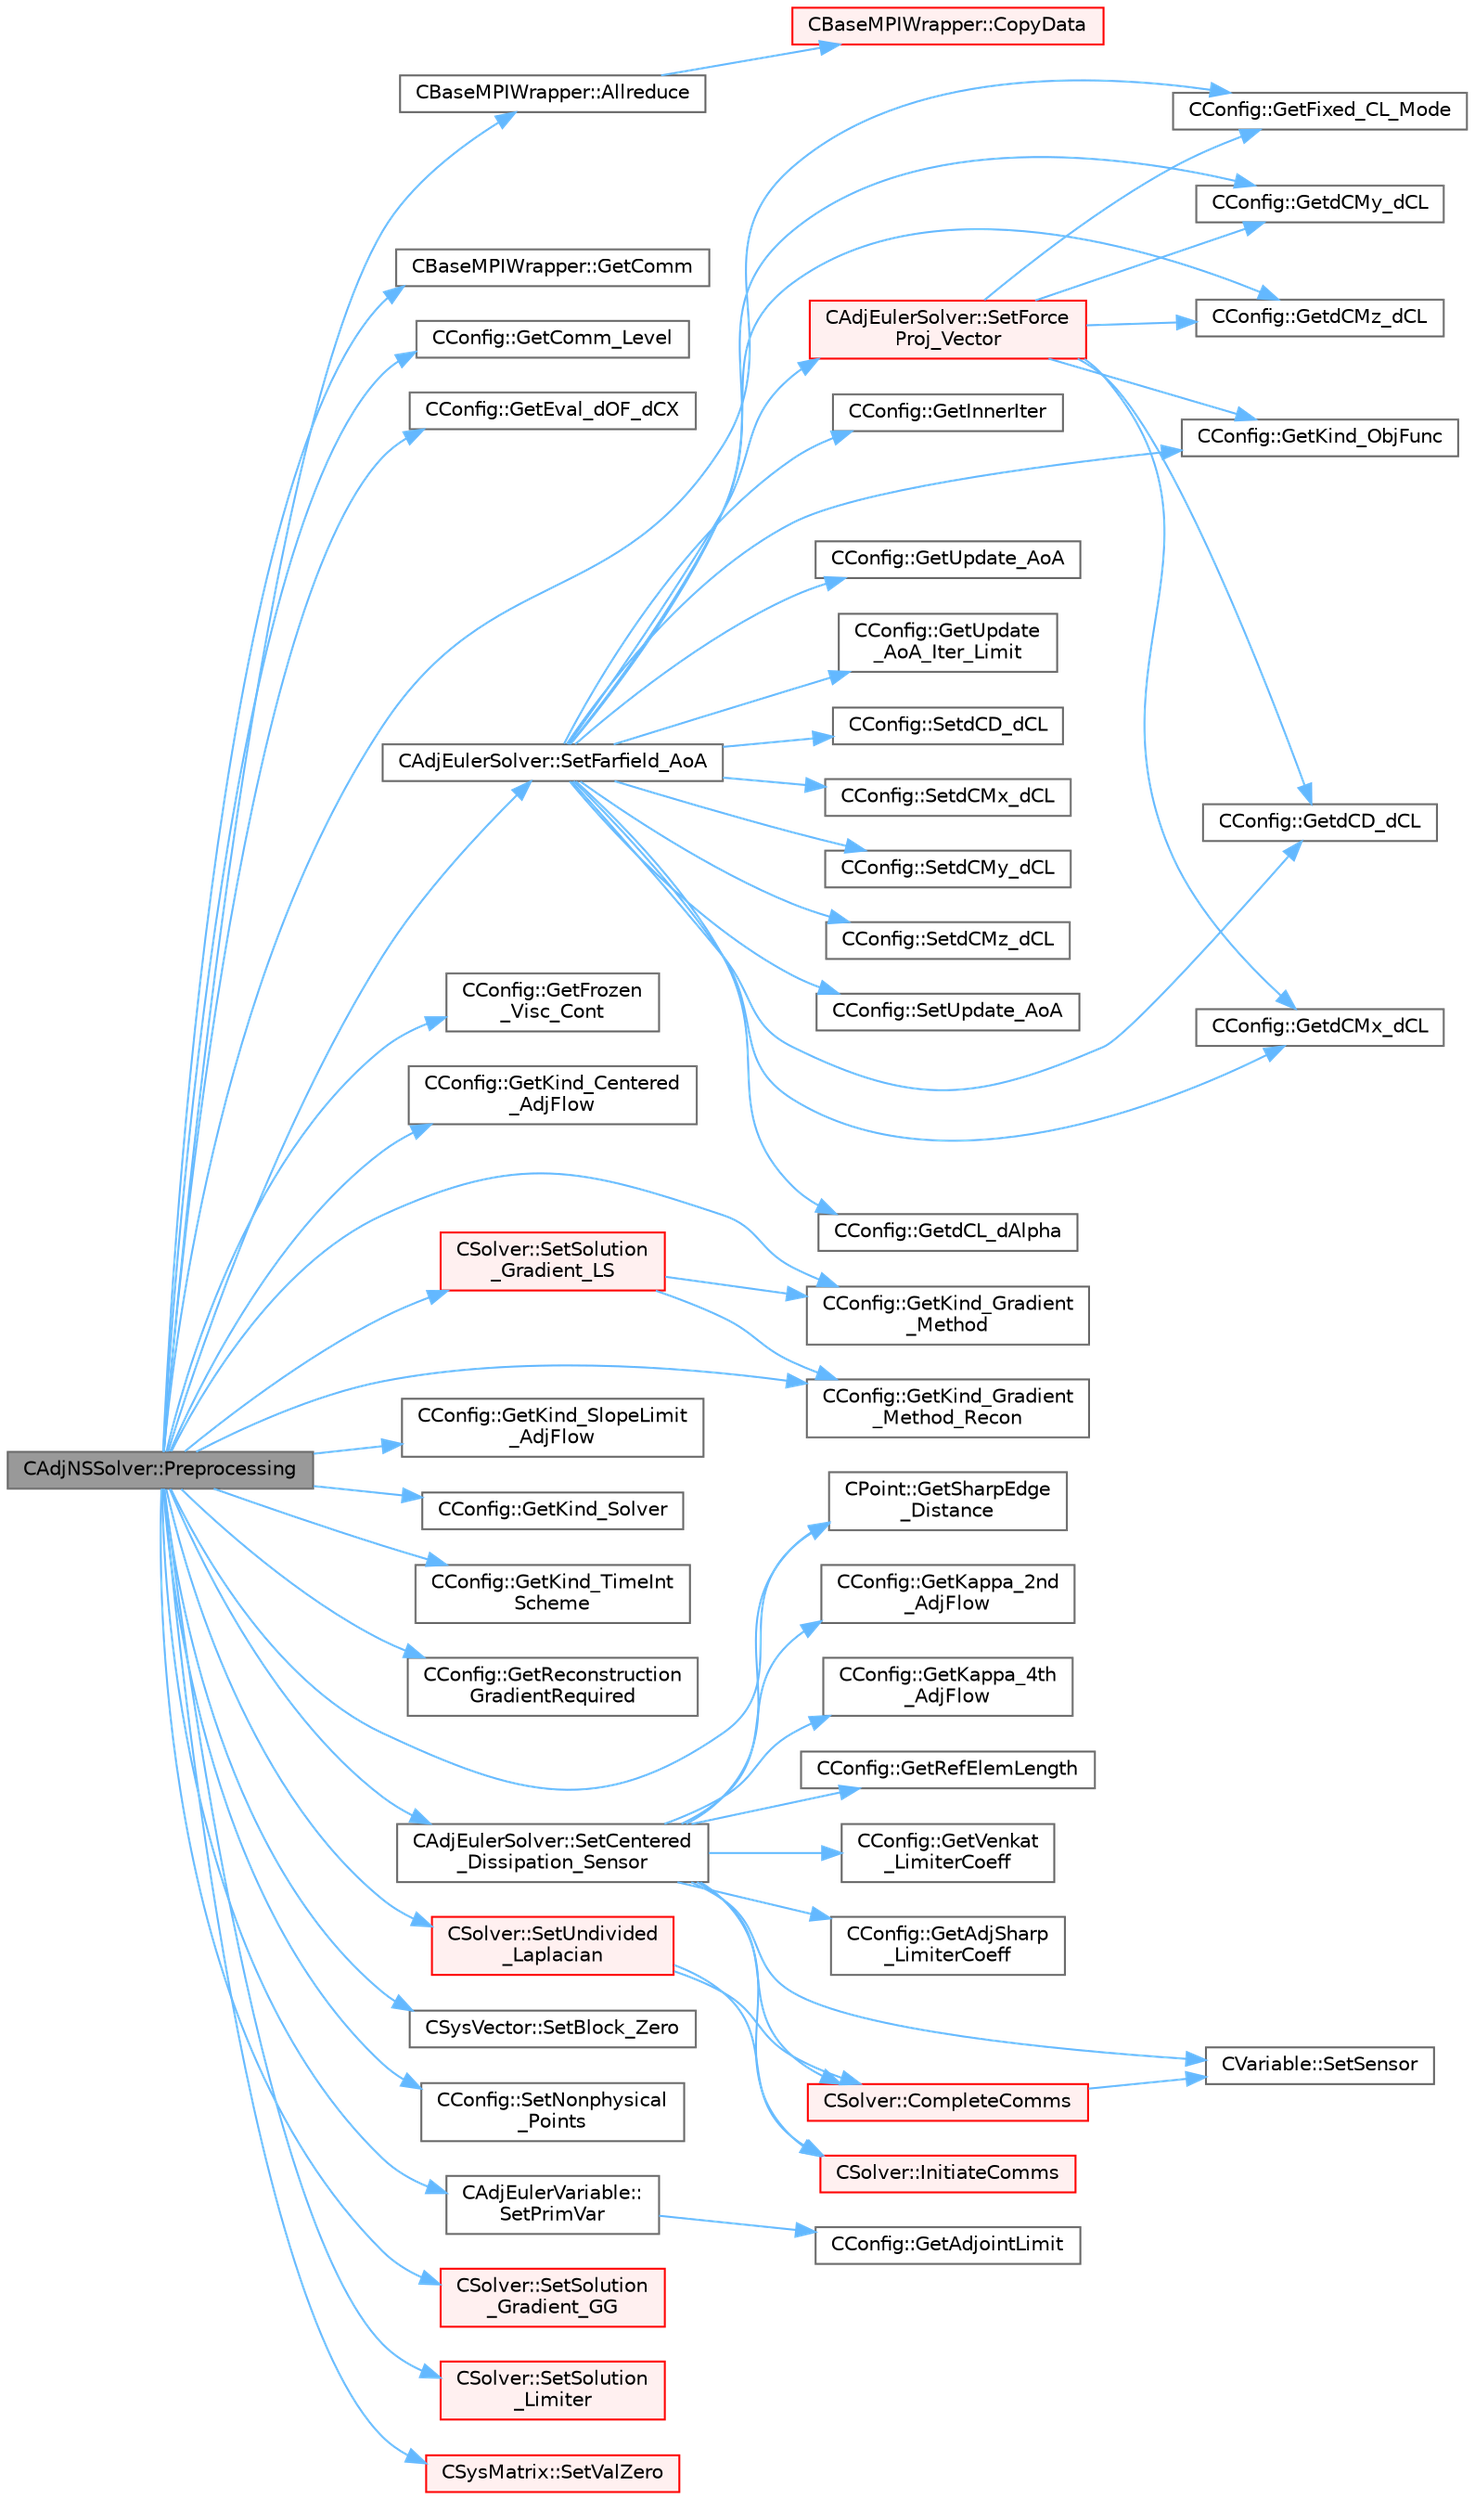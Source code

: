 digraph "CAdjNSSolver::Preprocessing"
{
 // LATEX_PDF_SIZE
  bgcolor="transparent";
  edge [fontname=Helvetica,fontsize=10,labelfontname=Helvetica,labelfontsize=10];
  node [fontname=Helvetica,fontsize=10,shape=box,height=0.2,width=0.4];
  rankdir="LR";
  Node1 [id="Node000001",label="CAdjNSSolver::Preprocessing",height=0.2,width=0.4,color="gray40", fillcolor="grey60", style="filled", fontcolor="black",tooltip="Restart residual and compute gradients."];
  Node1 -> Node2 [id="edge1_Node000001_Node000002",color="steelblue1",style="solid",tooltip=" "];
  Node2 [id="Node000002",label="CBaseMPIWrapper::Allreduce",height=0.2,width=0.4,color="grey40", fillcolor="white", style="filled",URL="$classCBaseMPIWrapper.html#a381d4b3738c09d92ee1ae9f89715b541",tooltip=" "];
  Node2 -> Node3 [id="edge2_Node000002_Node000003",color="steelblue1",style="solid",tooltip=" "];
  Node3 [id="Node000003",label="CBaseMPIWrapper::CopyData",height=0.2,width=0.4,color="red", fillcolor="#FFF0F0", style="filled",URL="$classCBaseMPIWrapper.html#a3c28692a4cab67ad0f81d18273db3d23",tooltip=" "];
  Node1 -> Node6 [id="edge3_Node000001_Node000006",color="steelblue1",style="solid",tooltip=" "];
  Node6 [id="Node000006",label="CBaseMPIWrapper::GetComm",height=0.2,width=0.4,color="grey40", fillcolor="white", style="filled",URL="$classCBaseMPIWrapper.html#a8154391fc3522954802889d81d4ef5da",tooltip=" "];
  Node1 -> Node7 [id="edge4_Node000001_Node000007",color="steelblue1",style="solid",tooltip=" "];
  Node7 [id="Node000007",label="CConfig::GetComm_Level",height=0.2,width=0.4,color="grey40", fillcolor="white", style="filled",URL="$classCConfig.html#aa495414133c826e5f6651d4ce82d0ef6",tooltip="Get the level of MPI communications to be performed."];
  Node1 -> Node8 [id="edge5_Node000001_Node000008",color="steelblue1",style="solid",tooltip=" "];
  Node8 [id="Node000008",label="CConfig::GetEval_dOF_dCX",height=0.2,width=0.4,color="grey40", fillcolor="white", style="filled",URL="$classCConfig.html#ab090a18d19d62ffc6fbf89f195eed16e",tooltip="Get information about whether to use fixed CL mode."];
  Node1 -> Node9 [id="edge6_Node000001_Node000009",color="steelblue1",style="solid",tooltip=" "];
  Node9 [id="Node000009",label="CConfig::GetFixed_CL_Mode",height=0.2,width=0.4,color="grey40", fillcolor="white", style="filled",URL="$classCConfig.html#ae688e355a74025050498d8c03aee35b2",tooltip="Get information about whether to use fixed CL mode."];
  Node1 -> Node10 [id="edge7_Node000001_Node000010",color="steelblue1",style="solid",tooltip=" "];
  Node10 [id="Node000010",label="CConfig::GetFrozen\l_Visc_Cont",height=0.2,width=0.4,color="grey40", fillcolor="white", style="filled",URL="$classCConfig.html#a693b7f150eb8b7a455e4174d4af744b8",tooltip="Provides information about the way in which the turbulence will be treated by the cont...."];
  Node1 -> Node11 [id="edge8_Node000001_Node000011",color="steelblue1",style="solid",tooltip=" "];
  Node11 [id="Node000011",label="CConfig::GetKind_Centered\l_AdjFlow",height=0.2,width=0.4,color="grey40", fillcolor="white", style="filled",URL="$classCConfig.html#aef335760724e0367ef46cd2714ce236d",tooltip="Get the kind of center convective numerical scheme for the adjoint flow equations."];
  Node1 -> Node12 [id="edge9_Node000001_Node000012",color="steelblue1",style="solid",tooltip=" "];
  Node12 [id="Node000012",label="CConfig::GetKind_Gradient\l_Method",height=0.2,width=0.4,color="grey40", fillcolor="white", style="filled",URL="$classCConfig.html#a83d5144467a2c2fa78a7f9cc19026421",tooltip="Get the kind of method for computation of spatial gradients used for viscous and source terms."];
  Node1 -> Node13 [id="edge10_Node000001_Node000013",color="steelblue1",style="solid",tooltip=" "];
  Node13 [id="Node000013",label="CConfig::GetKind_Gradient\l_Method_Recon",height=0.2,width=0.4,color="grey40", fillcolor="white", style="filled",URL="$classCConfig.html#af59700a2ce4edce862248ba52bdca025",tooltip="Get the kind of method for computation of spatial gradients used for upwind reconstruction."];
  Node1 -> Node14 [id="edge11_Node000001_Node000014",color="steelblue1",style="solid",tooltip=" "];
  Node14 [id="Node000014",label="CConfig::GetKind_SlopeLimit\l_AdjFlow",height=0.2,width=0.4,color="grey40", fillcolor="white", style="filled",URL="$classCConfig.html#aba1a437d929fef85ee9ea86dae47925f",tooltip="Get the method for limiting the spatial gradients."];
  Node1 -> Node15 [id="edge12_Node000001_Node000015",color="steelblue1",style="solid",tooltip=" "];
  Node15 [id="Node000015",label="CConfig::GetKind_Solver",height=0.2,width=0.4,color="grey40", fillcolor="white", style="filled",URL="$classCConfig.html#a77312cf52a5ba2cc1239b7cee6fce7a7",tooltip="Governing equations of the flow (it can be different from the run time equation)."];
  Node1 -> Node16 [id="edge13_Node000001_Node000016",color="steelblue1",style="solid",tooltip=" "];
  Node16 [id="Node000016",label="CConfig::GetKind_TimeInt\lScheme",height=0.2,width=0.4,color="grey40", fillcolor="white", style="filled",URL="$classCConfig.html#ad16f71356f146b530fb1fbb45444525c",tooltip="Get the kind of time integration method."];
  Node1 -> Node17 [id="edge14_Node000001_Node000017",color="steelblue1",style="solid",tooltip=" "];
  Node17 [id="Node000017",label="CConfig::GetReconstruction\lGradientRequired",height=0.2,width=0.4,color="grey40", fillcolor="white", style="filled",URL="$classCConfig.html#a350466e9cc76639fb07c59ac43288bb8",tooltip="Get flag for whether a second gradient calculation is required for upwind reconstruction alone."];
  Node1 -> Node18 [id="edge15_Node000001_Node000018",color="steelblue1",style="solid",tooltip=" "];
  Node18 [id="Node000018",label="CPoint::GetSharpEdge\l_Distance",height=0.2,width=0.4,color="grey40", fillcolor="white", style="filled",URL="$classCPoint.html#adc3f21497e23f4d682d62ed454daac66",tooltip="Get the value of the distance to a sharp edge."];
  Node1 -> Node19 [id="edge16_Node000001_Node000019",color="steelblue1",style="solid",tooltip=" "];
  Node19 [id="Node000019",label="CSysVector::SetBlock_Zero",height=0.2,width=0.4,color="grey40", fillcolor="white", style="filled",URL="$classCSysVector.html#a9990ad4ea225c98a1af50e00fecbc56f",tooltip="Set the values to zero for one block."];
  Node1 -> Node20 [id="edge17_Node000001_Node000020",color="steelblue1",style="solid",tooltip=" "];
  Node20 [id="Node000020",label="CAdjEulerSolver::SetCentered\l_Dissipation_Sensor",height=0.2,width=0.4,color="grey40", fillcolor="white", style="filled",URL="$classCAdjEulerSolver.html#af1b72ed76900f821d2f51942cb4252db",tooltip="Compute the sensor for higher order dissipation control in rotating problems."];
  Node20 -> Node21 [id="edge18_Node000020_Node000021",color="steelblue1",style="solid",tooltip=" "];
  Node21 [id="Node000021",label="CSolver::CompleteComms",height=0.2,width=0.4,color="red", fillcolor="#FFF0F0", style="filled",URL="$classCSolver.html#a6891c839827efbebdcbf9a349f4da92c",tooltip="Routine to complete the set of non-blocking communications launched by InitiateComms() and unpacking ..."];
  Node21 -> Node42 [id="edge19_Node000021_Node000042",color="steelblue1",style="solid",tooltip=" "];
  Node42 [id="Node000042",label="CVariable::SetSensor",height=0.2,width=0.4,color="grey40", fillcolor="white", style="filled",URL="$classCVariable.html#a79ebe4ea3cc8eccd8b004256c5492a9e",tooltip="Set pressure sensor."];
  Node20 -> Node50 [id="edge20_Node000020_Node000050",color="steelblue1",style="solid",tooltip=" "];
  Node50 [id="Node000050",label="CConfig::GetAdjSharp\l_LimiterCoeff",height=0.2,width=0.4,color="grey40", fillcolor="white", style="filled",URL="$classCConfig.html#ac421daafab2ffc8171aba0a05ce017ab",tooltip="Get the value of sharp edge limiter."];
  Node20 -> Node51 [id="edge21_Node000020_Node000051",color="steelblue1",style="solid",tooltip=" "];
  Node51 [id="Node000051",label="CConfig::GetKappa_2nd\l_AdjFlow",height=0.2,width=0.4,color="grey40", fillcolor="white", style="filled",URL="$classCConfig.html#aa5619afa3dd1a142e3c86d28db6e0cdc",tooltip="Value of the calibrated constant for the high order method (center scheme)."];
  Node20 -> Node52 [id="edge22_Node000020_Node000052",color="steelblue1",style="solid",tooltip=" "];
  Node52 [id="Node000052",label="CConfig::GetKappa_4th\l_AdjFlow",height=0.2,width=0.4,color="grey40", fillcolor="white", style="filled",URL="$classCConfig.html#a5fa81d4610595e0fcf234bb853aa54c4",tooltip="Value of the calibrated constant for the high order method (center scheme)."];
  Node20 -> Node53 [id="edge23_Node000020_Node000053",color="steelblue1",style="solid",tooltip=" "];
  Node53 [id="Node000053",label="CConfig::GetRefElemLength",height=0.2,width=0.4,color="grey40", fillcolor="white", style="filled",URL="$classCConfig.html#a7c7b4b489dcb3b505c091de0ae300891",tooltip="Get the reference element length for computing the slope limiting epsilon."];
  Node20 -> Node18 [id="edge24_Node000020_Node000018",color="steelblue1",style="solid",tooltip=" "];
  Node20 -> Node54 [id="edge25_Node000020_Node000054",color="steelblue1",style="solid",tooltip=" "];
  Node54 [id="Node000054",label="CConfig::GetVenkat\l_LimiterCoeff",height=0.2,width=0.4,color="grey40", fillcolor="white", style="filled",URL="$classCConfig.html#a3bd1de6bcb6cd7062816341b0d956459",tooltip="Get the value of limiter coefficient."];
  Node20 -> Node55 [id="edge26_Node000020_Node000055",color="steelblue1",style="solid",tooltip=" "];
  Node55 [id="Node000055",label="CSolver::InitiateComms",height=0.2,width=0.4,color="red", fillcolor="#FFF0F0", style="filled",URL="$classCSolver.html#a7c5c26e7f006b4bb7e93582d839cf09d",tooltip="Routine to load a solver quantity into the data structures for MPI point-to-point communication and t..."];
  Node20 -> Node42 [id="edge27_Node000020_Node000042",color="steelblue1",style="solid",tooltip=" "];
  Node1 -> Node72 [id="edge28_Node000001_Node000072",color="steelblue1",style="solid",tooltip=" "];
  Node72 [id="Node000072",label="CAdjEulerSolver::SetFarfield_AoA",height=0.2,width=0.4,color="grey40", fillcolor="white", style="filled",URL="$classCAdjEulerSolver.html#a5265a44e6c43dee677c9f26333148432",tooltip="Update the AoA and freestream velocity at the farfield."];
  Node72 -> Node73 [id="edge29_Node000072_Node000073",color="steelblue1",style="solid",tooltip=" "];
  Node73 [id="Node000073",label="CConfig::GetdCD_dCL",height=0.2,width=0.4,color="grey40", fillcolor="white", style="filled",URL="$classCConfig.html#a37e977df54c5914bd175af1f90e6c6bc",tooltip="Value of the weight of the CD, CL, CM optimization."];
  Node72 -> Node74 [id="edge30_Node000072_Node000074",color="steelblue1",style="solid",tooltip=" "];
  Node74 [id="Node000074",label="CConfig::GetdCL_dAlpha",height=0.2,width=0.4,color="grey40", fillcolor="white", style="filled",URL="$classCConfig.html#a9c2647c821e1b4c62af4676aab80fdcb",tooltip="Get the value for the lift curve slope for fixed CL mode."];
  Node72 -> Node75 [id="edge31_Node000072_Node000075",color="steelblue1",style="solid",tooltip=" "];
  Node75 [id="Node000075",label="CConfig::GetdCMx_dCL",height=0.2,width=0.4,color="grey40", fillcolor="white", style="filled",URL="$classCConfig.html#a169c941d6a2a4d5d83b468745a63314e",tooltip="Value of the weight of the CD, CL, CM optimization."];
  Node72 -> Node76 [id="edge32_Node000072_Node000076",color="steelblue1",style="solid",tooltip=" "];
  Node76 [id="Node000076",label="CConfig::GetdCMy_dCL",height=0.2,width=0.4,color="grey40", fillcolor="white", style="filled",URL="$classCConfig.html#af7b2a1f4879fb4ebe121b32c9f7031c8",tooltip="Value of the weight of the CD, CL, CM optimization."];
  Node72 -> Node77 [id="edge33_Node000072_Node000077",color="steelblue1",style="solid",tooltip=" "];
  Node77 [id="Node000077",label="CConfig::GetdCMz_dCL",height=0.2,width=0.4,color="grey40", fillcolor="white", style="filled",URL="$classCConfig.html#a938257413551afbcfcded497e4bfb387",tooltip="Value of the weight of the CD, CL, CM optimization."];
  Node72 -> Node78 [id="edge34_Node000072_Node000078",color="steelblue1",style="solid",tooltip=" "];
  Node78 [id="Node000078",label="CConfig::GetInnerIter",height=0.2,width=0.4,color="grey40", fillcolor="white", style="filled",URL="$classCConfig.html#a079a90396222697f01e0c365285c915d",tooltip="Get the current FSI iteration number."];
  Node72 -> Node79 [id="edge35_Node000072_Node000079",color="steelblue1",style="solid",tooltip=" "];
  Node79 [id="Node000079",label="CConfig::GetKind_ObjFunc",height=0.2,width=0.4,color="grey40", fillcolor="white", style="filled",URL="$classCConfig.html#a99e6285b421215b1995965cd534976ae",tooltip="Get the kind of objective function. There are several options: Drag coefficient, Lift coefficient,..."];
  Node72 -> Node80 [id="edge36_Node000072_Node000080",color="steelblue1",style="solid",tooltip=" "];
  Node80 [id="Node000080",label="CConfig::GetUpdate_AoA",height=0.2,width=0.4,color="grey40", fillcolor="white", style="filled",URL="$classCConfig.html#ae5b4a00852cbfa85361586d825855abb",tooltip="Get information about whether to update the AoA for fixed lift mode."];
  Node72 -> Node81 [id="edge37_Node000072_Node000081",color="steelblue1",style="solid",tooltip=" "];
  Node81 [id="Node000081",label="CConfig::GetUpdate\l_AoA_Iter_Limit",height=0.2,width=0.4,color="grey40", fillcolor="white", style="filled",URL="$classCConfig.html#a29c3e54d1edfa6ec5ac2840fa2b4b1a8",tooltip="Get the maximum number of iterations between AoA updates for fixed C_L mode."];
  Node72 -> Node82 [id="edge38_Node000072_Node000082",color="steelblue1",style="solid",tooltip=" "];
  Node82 [id="Node000082",label="CConfig::SetdCD_dCL",height=0.2,width=0.4,color="grey40", fillcolor="white", style="filled",URL="$classCConfig.html#ae2a0ddd50ec6acbd74f76c7f9f167c66",tooltip="Value of the weight of the CD, CL, CM optimization."];
  Node72 -> Node83 [id="edge39_Node000072_Node000083",color="steelblue1",style="solid",tooltip=" "];
  Node83 [id="Node000083",label="CConfig::SetdCMx_dCL",height=0.2,width=0.4,color="grey40", fillcolor="white", style="filled",URL="$classCConfig.html#afd39f185663752b3a48f73ff05ce89e2",tooltip="Value of the weight of the CD, CL, CM optimization."];
  Node72 -> Node84 [id="edge40_Node000072_Node000084",color="steelblue1",style="solid",tooltip=" "];
  Node84 [id="Node000084",label="CConfig::SetdCMy_dCL",height=0.2,width=0.4,color="grey40", fillcolor="white", style="filled",URL="$classCConfig.html#ad7f68b41f4633cff714b1b983d90d8ea",tooltip="Value of the weight of the CD, CL, CM optimization."];
  Node72 -> Node85 [id="edge41_Node000072_Node000085",color="steelblue1",style="solid",tooltip=" "];
  Node85 [id="Node000085",label="CConfig::SetdCMz_dCL",height=0.2,width=0.4,color="grey40", fillcolor="white", style="filled",URL="$classCConfig.html#a8dd670373454018b59e99a11804d4477",tooltip="Value of the weight of the CD, CL, CM optimization."];
  Node72 -> Node86 [id="edge42_Node000072_Node000086",color="steelblue1",style="solid",tooltip=" "];
  Node86 [id="Node000086",label="CAdjEulerSolver::SetForce\lProj_Vector",height=0.2,width=0.4,color="red", fillcolor="#FFF0F0", style="filled",URL="$classCAdjEulerSolver.html#ac2e134ff46b436a33eba9141c89e7e77",tooltip="Created the force projection vector for adjoint boundary conditions."];
  Node86 -> Node73 [id="edge43_Node000086_Node000073",color="steelblue1",style="solid",tooltip=" "];
  Node86 -> Node75 [id="edge44_Node000086_Node000075",color="steelblue1",style="solid",tooltip=" "];
  Node86 -> Node76 [id="edge45_Node000086_Node000076",color="steelblue1",style="solid",tooltip=" "];
  Node86 -> Node77 [id="edge46_Node000086_Node000077",color="steelblue1",style="solid",tooltip=" "];
  Node86 -> Node9 [id="edge47_Node000086_Node000009",color="steelblue1",style="solid",tooltip=" "];
  Node86 -> Node79 [id="edge48_Node000086_Node000079",color="steelblue1",style="solid",tooltip=" "];
  Node72 -> Node110 [id="edge49_Node000072_Node000110",color="steelblue1",style="solid",tooltip=" "];
  Node110 [id="Node000110",label="CConfig::SetUpdate_AoA",height=0.2,width=0.4,color="grey40", fillcolor="white", style="filled",URL="$classCConfig.html#ad21c886562ffe9c0abaf9c38b8946c6e",tooltip="Set the value of the boolean for updating AoA in fixed lift mode."];
  Node1 -> Node111 [id="edge50_Node000001_Node000111",color="steelblue1",style="solid",tooltip=" "];
  Node111 [id="Node000111",label="CConfig::SetNonphysical\l_Points",height=0.2,width=0.4,color="grey40", fillcolor="white", style="filled",URL="$classCConfig.html#a434fe0922532828b7e40ded865c5ce51",tooltip="Set the current number of non-physical nodes in the solution."];
  Node1 -> Node112 [id="edge51_Node000001_Node000112",color="steelblue1",style="solid",tooltip=" "];
  Node112 [id="Node000112",label="CAdjEulerVariable::\lSetPrimVar",height=0.2,width=0.4,color="grey40", fillcolor="white", style="filled",URL="$classCAdjEulerVariable.html#a08d1474748d5ddf53d62c1dde9f23ac8",tooltip="Set all the primitive variables for compressible flows."];
  Node112 -> Node113 [id="edge52_Node000112_Node000113",color="steelblue1",style="solid",tooltip=" "];
  Node113 [id="Node000113",label="CConfig::GetAdjointLimit",height=0.2,width=0.4,color="grey40", fillcolor="white", style="filled",URL="$classCConfig.html#a622b8d5489590e58a6485c9095ed5edf",tooltip="Get the limit value for the adjoint variables."];
  Node1 -> Node114 [id="edge53_Node000001_Node000114",color="steelblue1",style="solid",tooltip=" "];
  Node114 [id="Node000114",label="CSolver::SetSolution\l_Gradient_GG",height=0.2,width=0.4,color="red", fillcolor="#FFF0F0", style="filled",URL="$classCSolver.html#a1b8b8b923658b7e099dc1f5c86a1dd4d",tooltip="Compute the Green-Gauss gradient of the solution."];
  Node1 -> Node117 [id="edge54_Node000001_Node000117",color="steelblue1",style="solid",tooltip=" "];
  Node117 [id="Node000117",label="CSolver::SetSolution\l_Gradient_LS",height=0.2,width=0.4,color="red", fillcolor="#FFF0F0", style="filled",URL="$classCSolver.html#a517cd065a6aef8177158c3cd51e81738",tooltip="Compute the Least Squares gradient of the solution."];
  Node117 -> Node12 [id="edge55_Node000117_Node000012",color="steelblue1",style="solid",tooltip=" "];
  Node117 -> Node13 [id="edge56_Node000117_Node000013",color="steelblue1",style="solid",tooltip=" "];
  Node1 -> Node120 [id="edge57_Node000001_Node000120",color="steelblue1",style="solid",tooltip=" "];
  Node120 [id="Node000120",label="CSolver::SetSolution\l_Limiter",height=0.2,width=0.4,color="red", fillcolor="#FFF0F0", style="filled",URL="$classCSolver.html#a6bc3916452ffa54c2436de7bb627fefa",tooltip="Compute slope limiter."];
  Node1 -> Node126 [id="edge58_Node000001_Node000126",color="steelblue1",style="solid",tooltip=" "];
  Node126 [id="Node000126",label="CSolver::SetUndivided\l_Laplacian",height=0.2,width=0.4,color="red", fillcolor="#FFF0F0", style="filled",URL="$classCSolver.html#ae9fa6bf0e3ef0dff07dd85e0a87eef4d",tooltip="Compute the undivided laplacian for the solution variables."];
  Node126 -> Node21 [id="edge59_Node000126_Node000021",color="steelblue1",style="solid",tooltip=" "];
  Node126 -> Node55 [id="edge60_Node000126_Node000055",color="steelblue1",style="solid",tooltip=" "];
  Node1 -> Node169 [id="edge61_Node000001_Node000169",color="steelblue1",style="solid",tooltip=" "];
  Node169 [id="Node000169",label="CSysMatrix::SetValZero",height=0.2,width=0.4,color="red", fillcolor="#FFF0F0", style="filled",URL="$classCSysMatrix.html#a8f974ad2e089dccfc99ea21a4ef5a819",tooltip="Sets to zero all the entries of the sparse matrix."];
}
